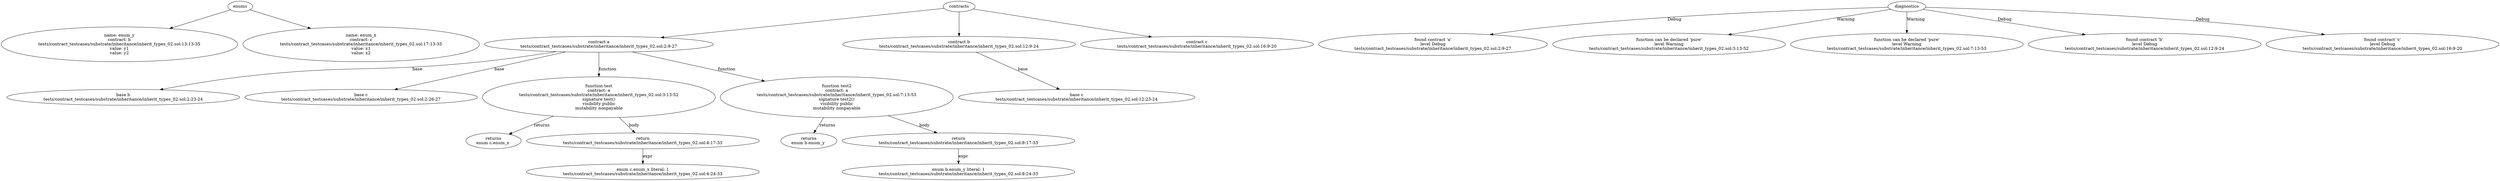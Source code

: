 strict digraph "tests/contract_testcases/substrate/inheritance/inherit_types_02.sol" {
	enum_y [label="name: enum_y\ncontract: b\ntests/contract_testcases/substrate/inheritance/inherit_types_02.sol:13:13-35\nvalue: y1\nvalue: y2"]
	enum_x [label="name: enum_x\ncontract: c\ntests/contract_testcases/substrate/inheritance/inherit_types_02.sol:17:13-35\nvalue: x1\nvalue: x2"]
	contract [label="contract a\ntests/contract_testcases/substrate/inheritance/inherit_types_02.sol:2:9-27"]
	base [label="base b\ntests/contract_testcases/substrate/inheritance/inherit_types_02.sol:2:23-24"]
	base_6 [label="base c\ntests/contract_testcases/substrate/inheritance/inherit_types_02.sol:2:26-27"]
	test [label="function test\ncontract: a\ntests/contract_testcases/substrate/inheritance/inherit_types_02.sol:3:13-52\nsignature test()\nvisibility public\nmutability nonpayable"]
	returns [label="returns\nenum c.enum_x "]
	return [label="return\ntests/contract_testcases/substrate/inheritance/inherit_types_02.sol:4:17-33"]
	number_literal [label="enum c.enum_x literal: 1\ntests/contract_testcases/substrate/inheritance/inherit_types_02.sol:4:24-33"]
	test2 [label="function test2\ncontract: a\ntests/contract_testcases/substrate/inheritance/inherit_types_02.sol:7:13-53\nsignature test2()\nvisibility public\nmutability nonpayable"]
	returns_12 [label="returns\nenum b.enum_y "]
	return_13 [label="return\ntests/contract_testcases/substrate/inheritance/inherit_types_02.sol:8:17-33"]
	number_literal_14 [label="enum b.enum_y literal: 1\ntests/contract_testcases/substrate/inheritance/inherit_types_02.sol:8:24-33"]
	contract_15 [label="contract b\ntests/contract_testcases/substrate/inheritance/inherit_types_02.sol:12:9-24"]
	base_16 [label="base c\ntests/contract_testcases/substrate/inheritance/inherit_types_02.sol:12:23-24"]
	contract_17 [label="contract c\ntests/contract_testcases/substrate/inheritance/inherit_types_02.sol:16:9-20"]
	diagnostic [label="found contract 'a'\nlevel Debug\ntests/contract_testcases/substrate/inheritance/inherit_types_02.sol:2:9-27"]
	diagnostic_20 [label="function can be declared 'pure'\nlevel Warning\ntests/contract_testcases/substrate/inheritance/inherit_types_02.sol:3:13-52"]
	diagnostic_21 [label="function can be declared 'pure'\nlevel Warning\ntests/contract_testcases/substrate/inheritance/inherit_types_02.sol:7:13-53"]
	diagnostic_22 [label="found contract 'b'\nlevel Debug\ntests/contract_testcases/substrate/inheritance/inherit_types_02.sol:12:9-24"]
	diagnostic_23 [label="found contract 'c'\nlevel Debug\ntests/contract_testcases/substrate/inheritance/inherit_types_02.sol:16:9-20"]
	enums -> enum_y
	enums -> enum_x
	contracts -> contract
	contract -> base [label="base"]
	contract -> base_6 [label="base"]
	contract -> test [label="function"]
	test -> returns [label="returns"]
	test -> return [label="body"]
	return -> number_literal [label="expr"]
	contract -> test2 [label="function"]
	test2 -> returns_12 [label="returns"]
	test2 -> return_13 [label="body"]
	return_13 -> number_literal_14 [label="expr"]
	contracts -> contract_15
	contract_15 -> base_16 [label="base"]
	contracts -> contract_17
	diagnostics -> diagnostic [label="Debug"]
	diagnostics -> diagnostic_20 [label="Warning"]
	diagnostics -> diagnostic_21 [label="Warning"]
	diagnostics -> diagnostic_22 [label="Debug"]
	diagnostics -> diagnostic_23 [label="Debug"]
}
